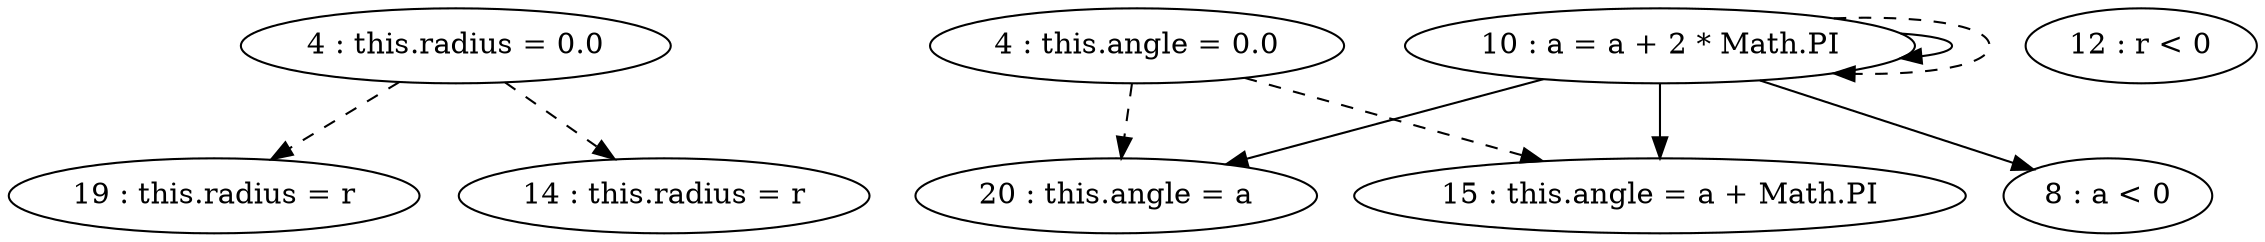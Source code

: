 digraph G {
"4 : this.radius = 0.0"
"4 : this.radius = 0.0" -> "19 : this.radius = r" [style=dashed]
"4 : this.radius = 0.0" -> "14 : this.radius = r" [style=dashed]
"4 : this.angle = 0.0"
"4 : this.angle = 0.0" -> "15 : this.angle = a + Math.PI" [style=dashed]
"4 : this.angle = 0.0" -> "20 : this.angle = a" [style=dashed]
"8 : a < 0"
"10 : a = a + 2 * Math.PI"
"10 : a = a + 2 * Math.PI" -> "8 : a < 0"
"10 : a = a + 2 * Math.PI" -> "10 : a = a + 2 * Math.PI"
"10 : a = a + 2 * Math.PI" -> "15 : this.angle = a + Math.PI"
"10 : a = a + 2 * Math.PI" -> "20 : this.angle = a"
"10 : a = a + 2 * Math.PI" -> "10 : a = a + 2 * Math.PI" [style=dashed]
"8 : a < 0"
"12 : r < 0"
"14 : this.radius = r"
"15 : this.angle = a + Math.PI"
"19 : this.radius = r"
"20 : this.angle = a"
}